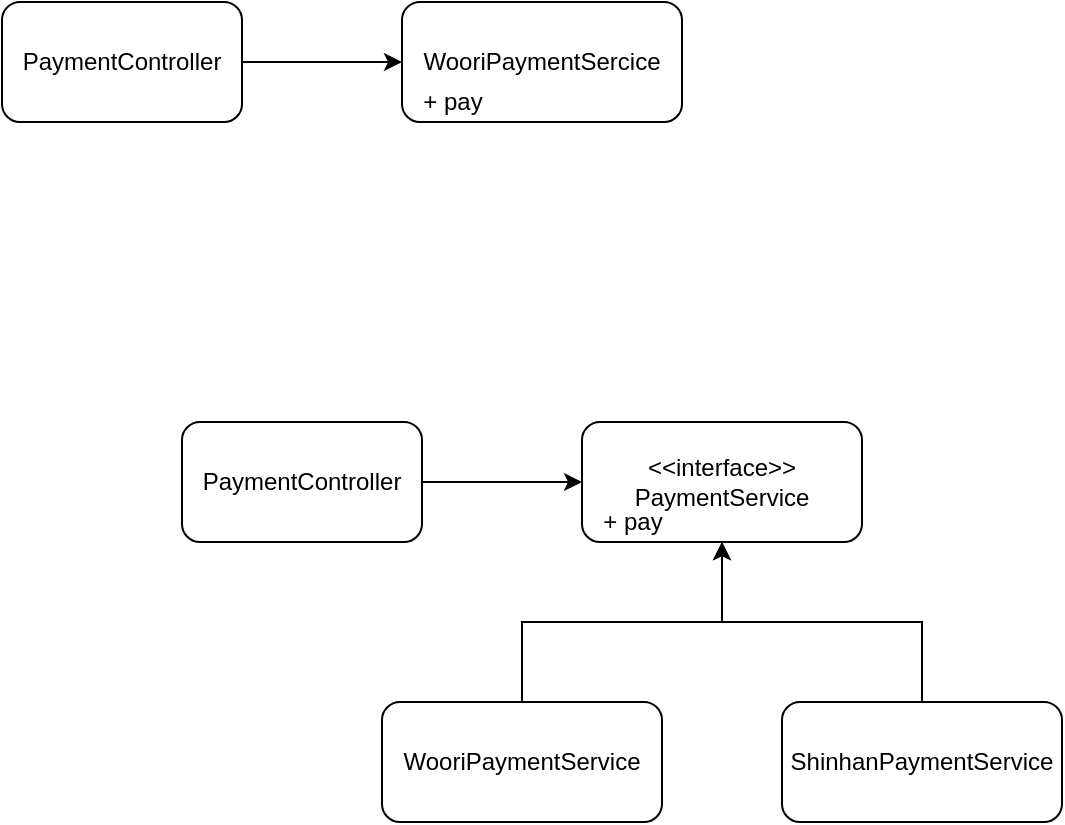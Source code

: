 <mxfile version="12.5.5" type="device" pages="2"><diagram id="UhGw4bxmUJzJ_8mlQ5ww" name="페이지-1"><mxGraphModel dx="530" dy="593" grid="1" gridSize="10" guides="1" tooltips="1" connect="1" arrows="1" fold="1" page="1" pageScale="1" pageWidth="827" pageHeight="1169" math="0" shadow="0"><root><mxCell id="0"/><mxCell id="1" parent="0"/><mxCell id="kpz9V9UJOTgjcXrM6LSH-3" value="" style="edgeStyle=orthogonalEdgeStyle;rounded=0;orthogonalLoop=1;jettySize=auto;html=1;" parent="1" source="kpz9V9UJOTgjcXrM6LSH-1" target="kpz9V9UJOTgjcXrM6LSH-2" edge="1"><mxGeometry relative="1" as="geometry"/></mxCell><mxCell id="kpz9V9UJOTgjcXrM6LSH-1" value="PaymentController" style="rounded=1;whiteSpace=wrap;html=1;" parent="1" vertex="1"><mxGeometry x="30" y="80" width="120" height="60" as="geometry"/></mxCell><mxCell id="kpz9V9UJOTgjcXrM6LSH-2" value="WooriPaymentSercice" style="rounded=1;whiteSpace=wrap;html=1;" parent="1" vertex="1"><mxGeometry x="230" y="80" width="140" height="60" as="geometry"/></mxCell><mxCell id="kpz9V9UJOTgjcXrM6LSH-4" value="+ pay" style="text;html=1;align=center;verticalAlign=middle;resizable=0;points=[];autosize=1;" parent="1" vertex="1"><mxGeometry x="230" y="120" width="50" height="20" as="geometry"/></mxCell><mxCell id="kpz9V9UJOTgjcXrM6LSH-6" value="" style="edgeStyle=orthogonalEdgeStyle;rounded=0;orthogonalLoop=1;jettySize=auto;html=1;" parent="1" source="kpz9V9UJOTgjcXrM6LSH-7" target="kpz9V9UJOTgjcXrM6LSH-8" edge="1"><mxGeometry relative="1" as="geometry"/></mxCell><mxCell id="kpz9V9UJOTgjcXrM6LSH-7" value="PaymentController" style="rounded=1;whiteSpace=wrap;html=1;" parent="1" vertex="1"><mxGeometry x="120" y="290" width="120" height="60" as="geometry"/></mxCell><mxCell id="kpz9V9UJOTgjcXrM6LSH-8" value="&amp;lt;&amp;lt;interface&amp;gt;&amp;gt;&lt;br&gt;PaymentService" style="rounded=1;whiteSpace=wrap;html=1;" parent="1" vertex="1"><mxGeometry x="320" y="290" width="140" height="60" as="geometry"/></mxCell><mxCell id="kpz9V9UJOTgjcXrM6LSH-16" value="" style="edgeStyle=orthogonalEdgeStyle;rounded=0;orthogonalLoop=1;jettySize=auto;html=1;entryX=0.5;entryY=1;entryDx=0;entryDy=0;" parent="1" source="kpz9V9UJOTgjcXrM6LSH-13" target="kpz9V9UJOTgjcXrM6LSH-8" edge="1"><mxGeometry relative="1" as="geometry"><mxPoint x="490" y="350" as="targetPoint"/></mxGeometry></mxCell><mxCell id="kpz9V9UJOTgjcXrM6LSH-13" value="ShinhanPaymentService" style="rounded=1;whiteSpace=wrap;html=1;" parent="1" vertex="1"><mxGeometry x="420" y="430" width="140" height="60" as="geometry"/></mxCell><mxCell id="kpz9V9UJOTgjcXrM6LSH-12" value="" style="edgeStyle=orthogonalEdgeStyle;rounded=0;orthogonalLoop=1;jettySize=auto;html=1;" parent="1" source="kpz9V9UJOTgjcXrM6LSH-10" target="kpz9V9UJOTgjcXrM6LSH-8" edge="1"><mxGeometry relative="1" as="geometry"/></mxCell><mxCell id="kpz9V9UJOTgjcXrM6LSH-10" value="WooriPaymentService" style="rounded=1;whiteSpace=wrap;html=1;" parent="1" vertex="1"><mxGeometry x="220" y="430" width="140" height="60" as="geometry"/></mxCell><mxCell id="kpz9V9UJOTgjcXrM6LSH-9" value="+ pay" style="text;html=1;align=center;verticalAlign=middle;resizable=0;points=[];autosize=1;" parent="1" vertex="1"><mxGeometry x="320" y="330" width="50" height="20" as="geometry"/></mxCell></root></mxGraphModel></diagram><diagram id="lGaUY6c3aaMEdY9MMY18" name="페이지-2"><mxGraphModel dx="530" dy="593" grid="1" gridSize="10" guides="1" tooltips="1" connect="1" arrows="1" fold="1" page="1" pageScale="1" pageWidth="827" pageHeight="1169" math="0" shadow="0"><root><mxCell id="R4Qqt0YsSIXCKWoVPEtx-0"/><mxCell id="R4Qqt0YsSIXCKWoVPEtx-1" parent="R4Qqt0YsSIXCKWoVPEtx-0"/><mxCell id="R4Qqt0YsSIXCKWoVPEtx-7" value="" style="edgeStyle=orthogonalEdgeStyle;rounded=0;orthogonalLoop=1;jettySize=auto;html=1;" edge="1" parent="R4Qqt0YsSIXCKWoVPEtx-1" source="R4Qqt0YsSIXCKWoVPEtx-2" target="R4Qqt0YsSIXCKWoVPEtx-6"><mxGeometry relative="1" as="geometry"/></mxCell><mxCell id="R4Qqt0YsSIXCKWoVPEtx-2" value="Phone&lt;br&gt;#calculateCallFee(call)" style="rounded=1;whiteSpace=wrap;html=1;" vertex="1" parent="R4Qqt0YsSIXCKWoVPEtx-1"><mxGeometry x="60" y="310" width="120" height="60" as="geometry"/></mxCell><mxCell id="R4Qqt0YsSIXCKWoVPEtx-9" value="" style="edgeStyle=orthogonalEdgeStyle;rounded=0;orthogonalLoop=1;jettySize=auto;html=1;" edge="1" parent="R4Qqt0YsSIXCKWoVPEtx-1" source="R4Qqt0YsSIXCKWoVPEtx-6" target="R4Qqt0YsSIXCKWoVPEtx-8"><mxGeometry relative="1" as="geometry"/></mxCell><mxCell id="R4Qqt0YsSIXCKWoVPEtx-6" value="AbstactPhone&lt;br&gt;+calculateFee()&lt;br&gt;#calculateCallFee(call)" style="rounded=1;whiteSpace=wrap;html=1;" vertex="1" parent="R4Qqt0YsSIXCKWoVPEtx-1"><mxGeometry x="140" y="170" width="120" height="60" as="geometry"/></mxCell><mxCell id="R4Qqt0YsSIXCKWoVPEtx-8" value="Call" style="rounded=1;whiteSpace=wrap;html=1;" vertex="1" parent="R4Qqt0YsSIXCKWoVPEtx-1"><mxGeometry x="340" y="170" width="120" height="60" as="geometry"/></mxCell><mxCell id="R4Qqt0YsSIXCKWoVPEtx-5" value="" style="edgeStyle=orthogonalEdgeStyle;rounded=0;orthogonalLoop=1;jettySize=auto;html=1;entryX=0.5;entryY=1;entryDx=0;entryDy=0;" edge="1" parent="R4Qqt0YsSIXCKWoVPEtx-1" source="R4Qqt0YsSIXCKWoVPEtx-3" target="R4Qqt0YsSIXCKWoVPEtx-6"><mxGeometry relative="1" as="geometry"><mxPoint x="280" y="230" as="targetPoint"/></mxGeometry></mxCell><mxCell id="R4Qqt0YsSIXCKWoVPEtx-3" value="NightlyDiscountPhone&lt;br&gt;#calculateCallFee(call)" style="rounded=1;whiteSpace=wrap;html=1;" vertex="1" parent="R4Qqt0YsSIXCKWoVPEtx-1"><mxGeometry x="220" y="310" width="120" height="60" as="geometry"/></mxCell></root></mxGraphModel></diagram></mxfile>